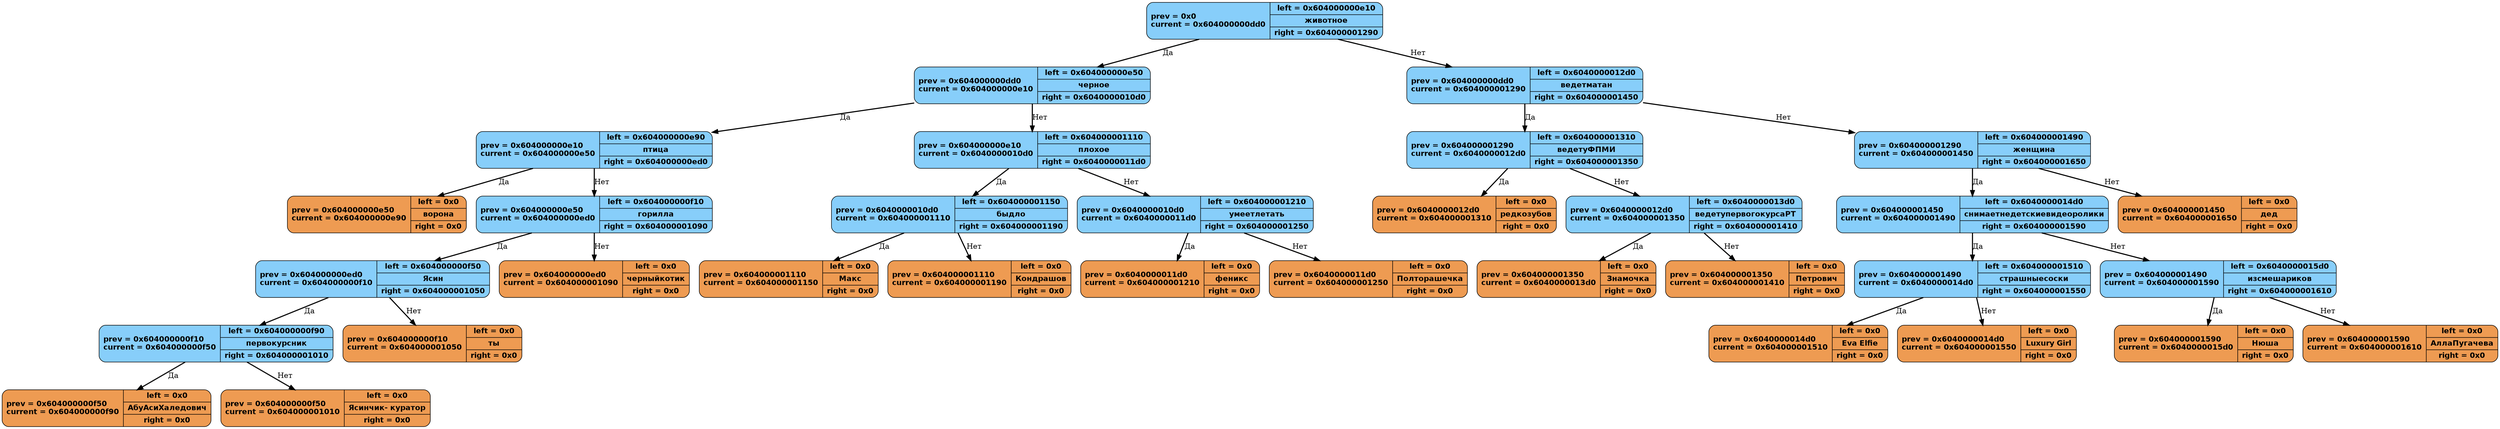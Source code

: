 digraph G
{
	graph [dpi = 300];
	rankdir = TB;
	 "животное" [shape = "record", style = "rounded, filled", fontname = "Helvetica-Bold", fillcolor = "#87CEFA",
		label = "prev = 0x0 \lcurrent = 0x604000000dd0 | {<left> left = 0x604000000e10| животное | <right> right = 0x604000001290}"]
	 "животное" -> "черное" [style = "bold", label="Да"]
	 "животное" -> "ведет матан" [style = "bold", label="Нет"]
	 "черное" [shape = "record", style = "rounded, filled", fontname = "Helvetica-Bold", fillcolor = "#87CEFA",
		label = "prev = 0x604000000dd0 \lcurrent = 0x604000000e10 | {<left> left = 0x604000000e50| черное | <right> right = 0x6040000010d0}"]
	 "черное" -> "птица" [style = "bold", label="Да"]
	 "черное" -> "плохое" [style = "bold", label="Нет"]
	 "птица" [shape = "record", style = "rounded, filled", fontname = "Helvetica-Bold", fillcolor = "#87CEFA",
		label = "prev = 0x604000000e10 \lcurrent = 0x604000000e50 | {<left> left = 0x604000000e90| птица | <right> right = 0x604000000ed0}"]
	 "птица" -> "ворона" [style = "bold", label="Да"]
	 "птица" -> "горилла" [style = "bold", label="Нет"]
	"ворона" [shape = "record", style = "rounded, filled", fontname = "Helvetica-Bold", fillcolor = "#ee9b52",
		label = "prev = 0x604000000e50 \lcurrent = 0x604000000e90 | {<left> left = 0x0| ворона | <right> right = 0x0}"]
	 "горилла" [shape = "record", style = "rounded, filled", fontname = "Helvetica-Bold", fillcolor = "#87CEFA",
		label = "prev = 0x604000000e50 \lcurrent = 0x604000000ed0 | {<left> left = 0x604000000f10| горилла | <right> right = 0x604000001090}"]
	 "горилла" -> "Ясин" [style = "bold", label="Да"]
	 "горилла" -> "черный котик" [style = "bold", label="Нет"]
	 "Ясин" [shape = "record", style = "rounded, filled", fontname = "Helvetica-Bold", fillcolor = "#87CEFA",
		label = "prev = 0x604000000ed0 \lcurrent = 0x604000000f10 | {<left> left = 0x604000000f50| Ясин | <right> right = 0x604000001050}"]
	 "Ясин" -> "первокурсник" [style = "bold", label="Да"]
	 "Ясин" -> "ты" [style = "bold", label="Нет"]
	 "первокурсник" [shape = "record", style = "rounded, filled", fontname = "Helvetica-Bold", fillcolor = "#87CEFA",
		label = "prev = 0x604000000f10 \lcurrent = 0x604000000f50 | {<left> left = 0x604000000f90| первокурсник | <right> right = 0x604000001010}"]
	 "первокурсник" -> "Абу Аси Халедович" [style = "bold", label="Да"]
	 "первокурсник" -> "Ясинчик - куратор" [style = "bold", label="Нет"]
	"Абу Аси Халедович" [shape = "record", style = "rounded, filled", fontname = "Helvetica-Bold", fillcolor = "#ee9b52",
		label = "prev = 0x604000000f50 \lcurrent = 0x604000000f90 | {<left> left = 0x0| Абу Аси Халедович | <right> right = 0x0}"]
	"Ясинчик - куратор" [shape = "record", style = "rounded, filled", fontname = "Helvetica-Bold", fillcolor = "#ee9b52",
		label = "prev = 0x604000000f50 \lcurrent = 0x604000001010 | {<left> left = 0x0| Ясинчик - куратор | <right> right = 0x0}"]
	"ты" [shape = "record", style = "rounded, filled", fontname = "Helvetica-Bold", fillcolor = "#ee9b52",
		label = "prev = 0x604000000f10 \lcurrent = 0x604000001050 | {<left> left = 0x0| ты | <right> right = 0x0}"]
	"черный котик" [shape = "record", style = "rounded, filled", fontname = "Helvetica-Bold", fillcolor = "#ee9b52",
		label = "prev = 0x604000000ed0 \lcurrent = 0x604000001090 | {<left> left = 0x0| черный котик | <right> right = 0x0}"]
	 "плохое" [shape = "record", style = "rounded, filled", fontname = "Helvetica-Bold", fillcolor = "#87CEFA",
		label = "prev = 0x604000000e10 \lcurrent = 0x6040000010d0 | {<left> left = 0x604000001110| плохое | <right> right = 0x6040000011d0}"]
	 "плохое" -> "быдло" [style = "bold", label="Да"]
	 "плохое" -> "умеет летать" [style = "bold", label="Нет"]
	 "быдло" [shape = "record", style = "rounded, filled", fontname = "Helvetica-Bold", fillcolor = "#87CEFA",
		label = "prev = 0x6040000010d0 \lcurrent = 0x604000001110 | {<left> left = 0x604000001150| быдло | <right> right = 0x604000001190}"]
	 "быдло" -> "Макс" [style = "bold", label="Да"]
	 "быдло" -> "Кондрашов" [style = "bold", label="Нет"]
	"Макс" [shape = "record", style = "rounded, filled", fontname = "Helvetica-Bold", fillcolor = "#ee9b52",
		label = "prev = 0x604000001110 \lcurrent = 0x604000001150 | {<left> left = 0x0| Макс | <right> right = 0x0}"]
	"Кондрашов" [shape = "record", style = "rounded, filled", fontname = "Helvetica-Bold", fillcolor = "#ee9b52",
		label = "prev = 0x604000001110 \lcurrent = 0x604000001190 | {<left> left = 0x0| Кондрашов | <right> right = 0x0}"]
	 "умеет летать" [shape = "record", style = "rounded, filled", fontname = "Helvetica-Bold", fillcolor = "#87CEFA",
		label = "prev = 0x6040000010d0 \lcurrent = 0x6040000011d0 | {<left> left = 0x604000001210| умеет летать | <right> right = 0x604000001250}"]
	 "умеет летать" -> "феникс" [style = "bold", label="Да"]
	 "умеет летать" -> "Полторашечка" [style = "bold", label="Нет"]
	"феникс" [shape = "record", style = "rounded, filled", fontname = "Helvetica-Bold", fillcolor = "#ee9b52",
		label = "prev = 0x6040000011d0 \lcurrent = 0x604000001210 | {<left> left = 0x0| феникс | <right> right = 0x0}"]
	"Полторашечка" [shape = "record", style = "rounded, filled", fontname = "Helvetica-Bold", fillcolor = "#ee9b52",
		label = "prev = 0x6040000011d0 \lcurrent = 0x604000001250 | {<left> left = 0x0| Полторашечка | <right> right = 0x0}"]
	 "ведет матан" [shape = "record", style = "rounded, filled", fontname = "Helvetica-Bold", fillcolor = "#87CEFA",
		label = "prev = 0x604000000dd0 \lcurrent = 0x604000001290 | {<left> left = 0x6040000012d0| ведет матан | <right> right = 0x604000001450}"]
	 "ведет матан" -> "ведет у ФПМИ" [style = "bold", label="Да"]
	 "ведет матан" -> "женщина" [style = "bold", label="Нет"]
	 "ведет у ФПМИ" [shape = "record", style = "rounded, filled", fontname = "Helvetica-Bold", fillcolor = "#87CEFA",
		label = "prev = 0x604000001290 \lcurrent = 0x6040000012d0 | {<left> left = 0x604000001310| ведет у ФПМИ | <right> right = 0x604000001350}"]
	 "ведет у ФПМИ" -> "редкозубов" [style = "bold", label="Да"]
	 "ведет у ФПМИ" -> "ведет у первого курса РТ" [style = "bold", label="Нет"]
	"редкозубов" [shape = "record", style = "rounded, filled", fontname = "Helvetica-Bold", fillcolor = "#ee9b52",
		label = "prev = 0x6040000012d0 \lcurrent = 0x604000001310 | {<left> left = 0x0| редкозубов | <right> right = 0x0}"]
	 "ведет у первого курса РТ" [shape = "record", style = "rounded, filled", fontname = "Helvetica-Bold", fillcolor = "#87CEFA",
		label = "prev = 0x6040000012d0 \lcurrent = 0x604000001350 | {<left> left = 0x6040000013d0| ведет у первого курса РТ | <right> right = 0x604000001410}"]
	 "ведет у первого курса РТ" -> "Знамочка" [style = "bold", label="Да"]
	 "ведет у первого курса РТ" -> "Петрович" [style = "bold", label="Нет"]
	"Знамочка" [shape = "record", style = "rounded, filled", fontname = "Helvetica-Bold", fillcolor = "#ee9b52",
		label = "prev = 0x604000001350 \lcurrent = 0x6040000013d0 | {<left> left = 0x0| Знамочка | <right> right = 0x0}"]
	"Петрович" [shape = "record", style = "rounded, filled", fontname = "Helvetica-Bold", fillcolor = "#ee9b52",
		label = "prev = 0x604000001350 \lcurrent = 0x604000001410 | {<left> left = 0x0| Петрович | <right> right = 0x0}"]
	 "женщина" [shape = "record", style = "rounded, filled", fontname = "Helvetica-Bold", fillcolor = "#87CEFA",
		label = "prev = 0x604000001290 \lcurrent = 0x604000001450 | {<left> left = 0x604000001490| женщина | <right> right = 0x604000001650}"]
	 "женщина" -> "снимает не детские видеоролики" [style = "bold", label="Да"]
	 "женщина" -> "дед" [style = "bold", label="Нет"]
	 "снимает не детские видеоролики" [shape = "record", style = "rounded, filled", fontname = "Helvetica-Bold", fillcolor = "#87CEFA",
		label = "prev = 0x604000001450 \lcurrent = 0x604000001490 | {<left> left = 0x6040000014d0| снимает не детские видеоролики | <right> right = 0x604000001590}"]
	 "снимает не детские видеоролики" -> "страшные соски" [style = "bold", label="Да"]
	 "снимает не детские видеоролики" -> "из смешариков" [style = "bold", label="Нет"]
	 "страшные соски" [shape = "record", style = "rounded, filled", fontname = "Helvetica-Bold", fillcolor = "#87CEFA",
		label = "prev = 0x604000001490 \lcurrent = 0x6040000014d0 | {<left> left = 0x604000001510| страшные соски | <right> right = 0x604000001550}"]
	 "страшные соски" -> "Eva Elfie" [style = "bold", label="Да"]
	 "страшные соски" -> "Luxury Girl" [style = "bold", label="Нет"]
	"Eva Elfie" [shape = "record", style = "rounded, filled", fontname = "Helvetica-Bold", fillcolor = "#ee9b52",
		label = "prev = 0x6040000014d0 \lcurrent = 0x604000001510 | {<left> left = 0x0| Eva Elfie | <right> right = 0x0}"]
	"Luxury Girl" [shape = "record", style = "rounded, filled", fontname = "Helvetica-Bold", fillcolor = "#ee9b52",
		label = "prev = 0x6040000014d0 \lcurrent = 0x604000001550 | {<left> left = 0x0| Luxury Girl | <right> right = 0x0}"]
	 "из смешариков" [shape = "record", style = "rounded, filled", fontname = "Helvetica-Bold", fillcolor = "#87CEFA",
		label = "prev = 0x604000001490 \lcurrent = 0x604000001590 | {<left> left = 0x6040000015d0| из смешариков | <right> right = 0x604000001610}"]
	 "из смешариков" -> "Нюша" [style = "bold", label="Да"]
	 "из смешариков" -> "Алла Пугачева" [style = "bold", label="Нет"]
	"Нюша" [shape = "record", style = "rounded, filled", fontname = "Helvetica-Bold", fillcolor = "#ee9b52",
		label = "prev = 0x604000001590 \lcurrent = 0x6040000015d0 | {<left> left = 0x0| Нюша | <right> right = 0x0}"]
	"Алла Пугачева" [shape = "record", style = "rounded, filled", fontname = "Helvetica-Bold", fillcolor = "#ee9b52",
		label = "prev = 0x604000001590 \lcurrent = 0x604000001610 | {<left> left = 0x0| Алла Пугачева | <right> right = 0x0}"]
	"дед" [shape = "record", style = "rounded, filled", fontname = "Helvetica-Bold", fillcolor = "#ee9b52",
		label = "prev = 0x604000001450 \lcurrent = 0x604000001650 | {<left> left = 0x0| дед | <right> right = 0x0}"]

}